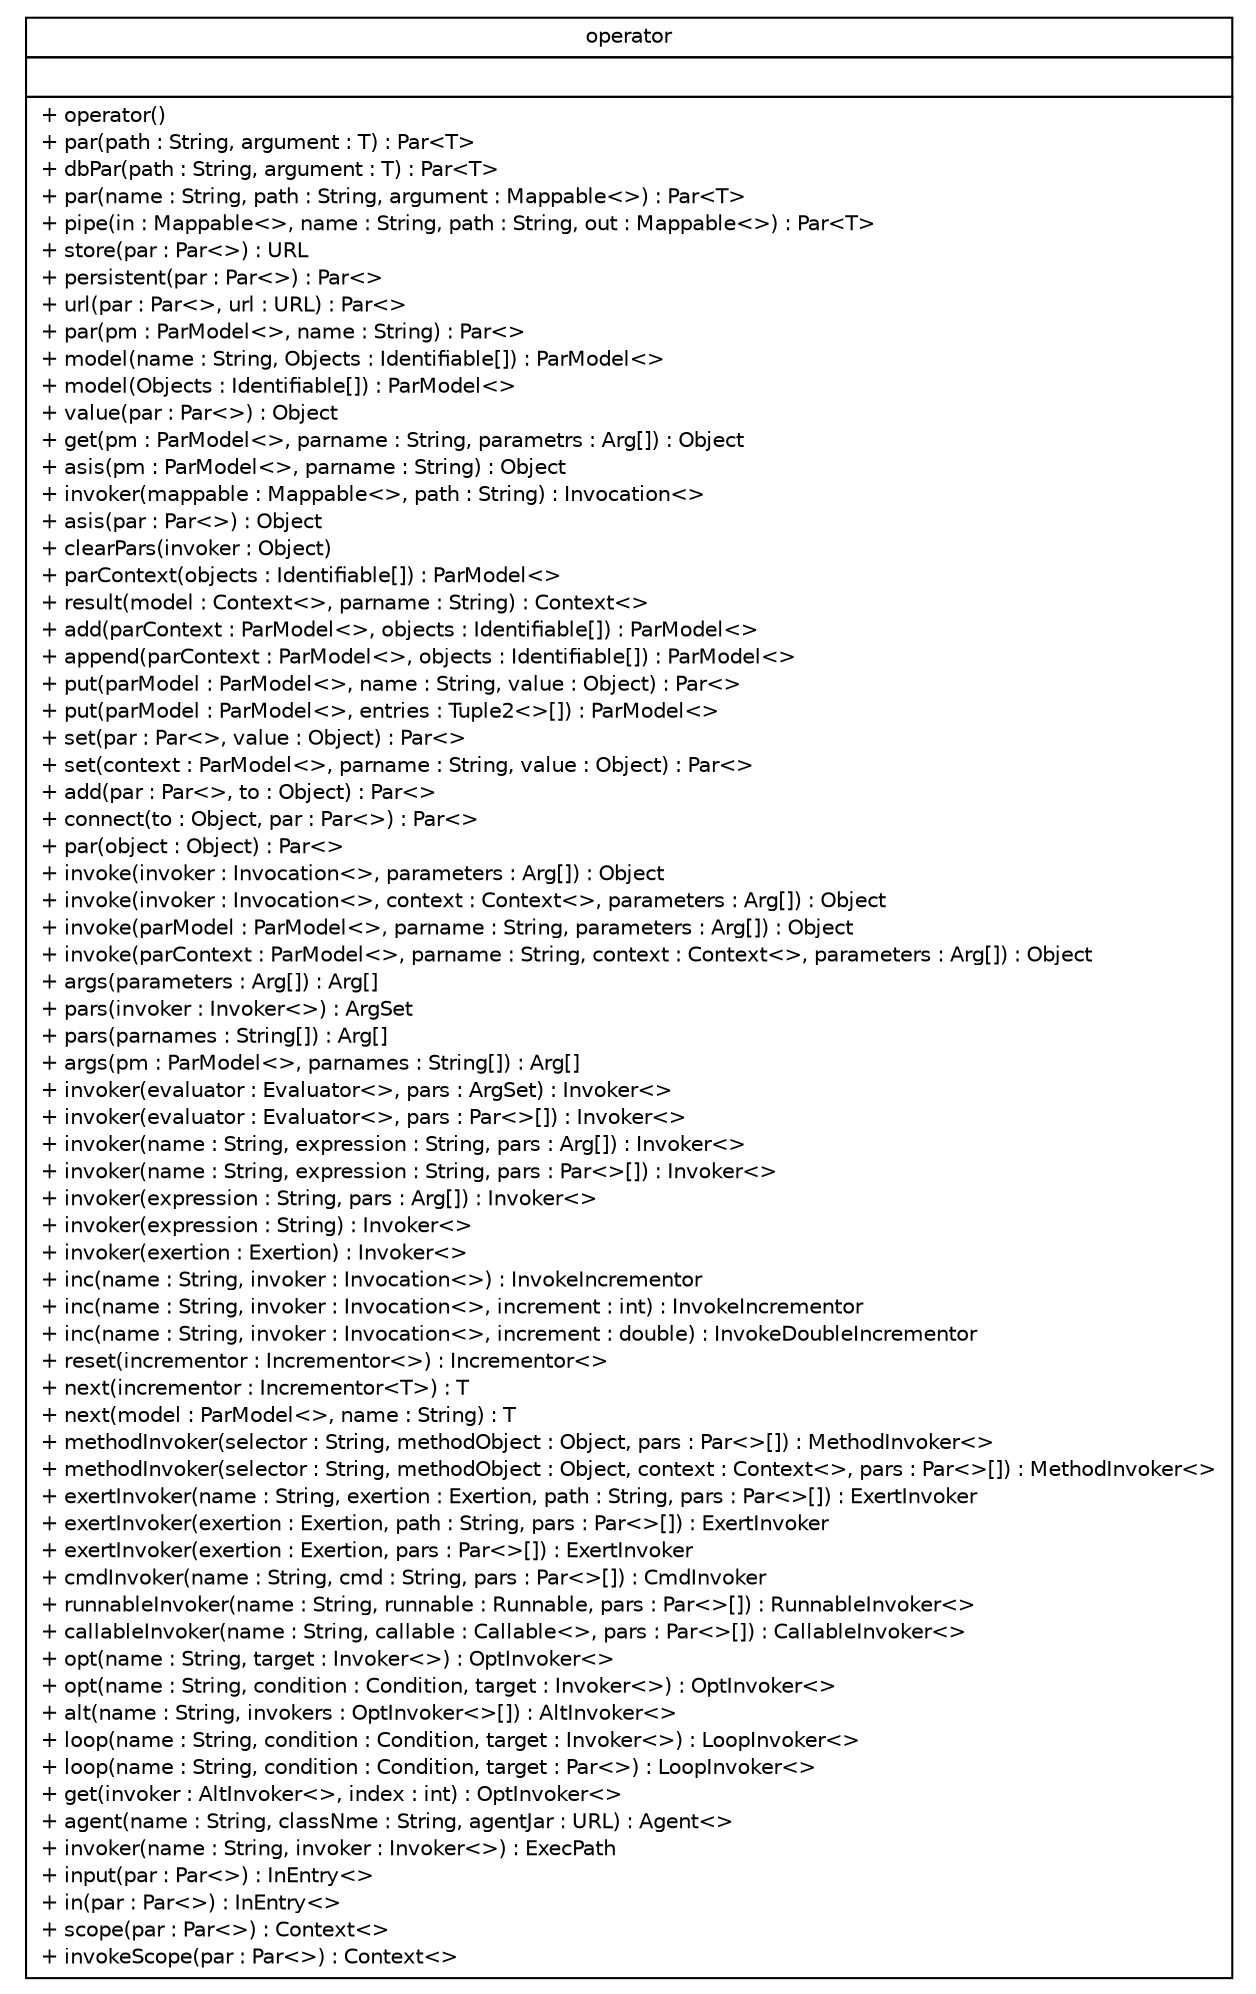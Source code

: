 #!/usr/local/bin/dot
#
# Class diagram 
# Generated by UMLGraph version R5_6 (http://www.umlgraph.org/)
#

digraph G {
	edge [fontname="Helvetica",fontsize=10,labelfontname="Helvetica",labelfontsize=10];
	node [fontname="Helvetica",fontsize=10,shape=plaintext];
	nodesep=0.25;
	ranksep=0.5;
	// sorcer.po.operator
	c49634 [label=<<table title="sorcer.po.operator" border="0" cellborder="1" cellspacing="0" cellpadding="2" port="p" href="./operator.html">
		<tr><td><table border="0" cellspacing="0" cellpadding="1">
<tr><td align="center" balign="center"> operator </td></tr>
		</table></td></tr>
		<tr><td><table border="0" cellspacing="0" cellpadding="1">
<tr><td align="left" balign="left">  </td></tr>
		</table></td></tr>
		<tr><td><table border="0" cellspacing="0" cellpadding="1">
<tr><td align="left" balign="left"> + operator() </td></tr>
<tr><td align="left" balign="left"> + par(path : String, argument : T) : Par&lt;T&gt; </td></tr>
<tr><td align="left" balign="left"> + dbPar(path : String, argument : T) : Par&lt;T&gt; </td></tr>
<tr><td align="left" balign="left"> + par(name : String, path : String, argument : Mappable&lt;&gt;) : Par&lt;T&gt; </td></tr>
<tr><td align="left" balign="left"> + pipe(in : Mappable&lt;&gt;, name : String, path : String, out : Mappable&lt;&gt;) : Par&lt;T&gt; </td></tr>
<tr><td align="left" balign="left"> + store(par : Par&lt;&gt;) : URL </td></tr>
<tr><td align="left" balign="left"> + persistent(par : Par&lt;&gt;) : Par&lt;&gt; </td></tr>
<tr><td align="left" balign="left"> + url(par : Par&lt;&gt;, url : URL) : Par&lt;&gt; </td></tr>
<tr><td align="left" balign="left"> + par(pm : ParModel&lt;&gt;, name : String) : Par&lt;&gt; </td></tr>
<tr><td align="left" balign="left"> + model(name : String, Objects : Identifiable[]) : ParModel&lt;&gt; </td></tr>
<tr><td align="left" balign="left"> + model(Objects : Identifiable[]) : ParModel&lt;&gt; </td></tr>
<tr><td align="left" balign="left"> + value(par : Par&lt;&gt;) : Object </td></tr>
<tr><td align="left" balign="left"> + get(pm : ParModel&lt;&gt;, parname : String, parametrs : Arg[]) : Object </td></tr>
<tr><td align="left" balign="left"> + asis(pm : ParModel&lt;&gt;, parname : String) : Object </td></tr>
<tr><td align="left" balign="left"> + invoker(mappable : Mappable&lt;&gt;, path : String) : Invocation&lt;&gt; </td></tr>
<tr><td align="left" balign="left"> + asis(par : Par&lt;&gt;) : Object </td></tr>
<tr><td align="left" balign="left"> + clearPars(invoker : Object) </td></tr>
<tr><td align="left" balign="left"> + parContext(objects : Identifiable[]) : ParModel&lt;&gt; </td></tr>
<tr><td align="left" balign="left"> + result(model : Context&lt;&gt;, parname : String) : Context&lt;&gt; </td></tr>
<tr><td align="left" balign="left"> + add(parContext : ParModel&lt;&gt;, objects : Identifiable[]) : ParModel&lt;&gt; </td></tr>
<tr><td align="left" balign="left"> + append(parContext : ParModel&lt;&gt;, objects : Identifiable[]) : ParModel&lt;&gt; </td></tr>
<tr><td align="left" balign="left"> + put(parModel : ParModel&lt;&gt;, name : String, value : Object) : Par&lt;&gt; </td></tr>
<tr><td align="left" balign="left"> + put(parModel : ParModel&lt;&gt;, entries : Tuple2&lt;&gt;[]) : ParModel&lt;&gt; </td></tr>
<tr><td align="left" balign="left"> + set(par : Par&lt;&gt;, value : Object) : Par&lt;&gt; </td></tr>
<tr><td align="left" balign="left"> + set(context : ParModel&lt;&gt;, parname : String, value : Object) : Par&lt;&gt; </td></tr>
<tr><td align="left" balign="left"> + add(par : Par&lt;&gt;, to : Object) : Par&lt;&gt; </td></tr>
<tr><td align="left" balign="left"> + connect(to : Object, par : Par&lt;&gt;) : Par&lt;&gt; </td></tr>
<tr><td align="left" balign="left"> + par(object : Object) : Par&lt;&gt; </td></tr>
<tr><td align="left" balign="left"> + invoke(invoker : Invocation&lt;&gt;, parameters : Arg[]) : Object </td></tr>
<tr><td align="left" balign="left"> + invoke(invoker : Invocation&lt;&gt;, context : Context&lt;&gt;, parameters : Arg[]) : Object </td></tr>
<tr><td align="left" balign="left"> + invoke(parModel : ParModel&lt;&gt;, parname : String, parameters : Arg[]) : Object </td></tr>
<tr><td align="left" balign="left"> + invoke(parContext : ParModel&lt;&gt;, parname : String, context : Context&lt;&gt;, parameters : Arg[]) : Object </td></tr>
<tr><td align="left" balign="left"> + args(parameters : Arg[]) : Arg[] </td></tr>
<tr><td align="left" balign="left"> + pars(invoker : Invoker&lt;&gt;) : ArgSet </td></tr>
<tr><td align="left" balign="left"> + pars(parnames : String[]) : Arg[] </td></tr>
<tr><td align="left" balign="left"> + args(pm : ParModel&lt;&gt;, parnames : String[]) : Arg[] </td></tr>
<tr><td align="left" balign="left"> + invoker(evaluator : Evaluator&lt;&gt;, pars : ArgSet) : Invoker&lt;&gt; </td></tr>
<tr><td align="left" balign="left"> + invoker(evaluator : Evaluator&lt;&gt;, pars : Par&lt;&gt;[]) : Invoker&lt;&gt; </td></tr>
<tr><td align="left" balign="left"> + invoker(name : String, expression : String, pars : Arg[]) : Invoker&lt;&gt; </td></tr>
<tr><td align="left" balign="left"> + invoker(name : String, expression : String, pars : Par&lt;&gt;[]) : Invoker&lt;&gt; </td></tr>
<tr><td align="left" balign="left"> + invoker(expression : String, pars : Arg[]) : Invoker&lt;&gt; </td></tr>
<tr><td align="left" balign="left"> + invoker(expression : String) : Invoker&lt;&gt; </td></tr>
<tr><td align="left" balign="left"> + invoker(exertion : Exertion) : Invoker&lt;&gt; </td></tr>
<tr><td align="left" balign="left"> + inc(name : String, invoker : Invocation&lt;&gt;) : InvokeIncrementor </td></tr>
<tr><td align="left" balign="left"> + inc(name : String, invoker : Invocation&lt;&gt;, increment : int) : InvokeIncrementor </td></tr>
<tr><td align="left" balign="left"> + inc(name : String, invoker : Invocation&lt;&gt;, increment : double) : InvokeDoubleIncrementor </td></tr>
<tr><td align="left" balign="left"> + reset(incrementor : Incrementor&lt;&gt;) : Incrementor&lt;&gt; </td></tr>
<tr><td align="left" balign="left"> + next(incrementor : Incrementor&lt;T&gt;) : T </td></tr>
<tr><td align="left" balign="left"> + next(model : ParModel&lt;&gt;, name : String) : T </td></tr>
<tr><td align="left" balign="left"> + methodInvoker(selector : String, methodObject : Object, pars : Par&lt;&gt;[]) : MethodInvoker&lt;&gt; </td></tr>
<tr><td align="left" balign="left"> + methodInvoker(selector : String, methodObject : Object, context : Context&lt;&gt;, pars : Par&lt;&gt;[]) : MethodInvoker&lt;&gt; </td></tr>
<tr><td align="left" balign="left"> + exertInvoker(name : String, exertion : Exertion, path : String, pars : Par&lt;&gt;[]) : ExertInvoker </td></tr>
<tr><td align="left" balign="left"> + exertInvoker(exertion : Exertion, path : String, pars : Par&lt;&gt;[]) : ExertInvoker </td></tr>
<tr><td align="left" balign="left"> + exertInvoker(exertion : Exertion, pars : Par&lt;&gt;[]) : ExertInvoker </td></tr>
<tr><td align="left" balign="left"> + cmdInvoker(name : String, cmd : String, pars : Par&lt;&gt;[]) : CmdInvoker </td></tr>
<tr><td align="left" balign="left"> + runnableInvoker(name : String, runnable : Runnable, pars : Par&lt;&gt;[]) : RunnableInvoker&lt;&gt; </td></tr>
<tr><td align="left" balign="left"> + callableInvoker(name : String, callable : Callable&lt;&gt;, pars : Par&lt;&gt;[]) : CallableInvoker&lt;&gt; </td></tr>
<tr><td align="left" balign="left"> + opt(name : String, target : Invoker&lt;&gt;) : OptInvoker&lt;&gt; </td></tr>
<tr><td align="left" balign="left"> + opt(name : String, condition : Condition, target : Invoker&lt;&gt;) : OptInvoker&lt;&gt; </td></tr>
<tr><td align="left" balign="left"> + alt(name : String, invokers : OptInvoker&lt;&gt;[]) : AltInvoker&lt;&gt; </td></tr>
<tr><td align="left" balign="left"> + loop(name : String, condition : Condition, target : Invoker&lt;&gt;) : LoopInvoker&lt;&gt; </td></tr>
<tr><td align="left" balign="left"> + loop(name : String, condition : Condition, target : Par&lt;&gt;) : LoopInvoker&lt;&gt; </td></tr>
<tr><td align="left" balign="left"> + get(invoker : AltInvoker&lt;&gt;, index : int) : OptInvoker&lt;&gt; </td></tr>
<tr><td align="left" balign="left"> + agent(name : String, classNme : String, agentJar : URL) : Agent&lt;&gt; </td></tr>
<tr><td align="left" balign="left"> + invoker(name : String, invoker : Invoker&lt;&gt;) : ExecPath </td></tr>
<tr><td align="left" balign="left"> + input(par : Par&lt;&gt;) : InEntry&lt;&gt; </td></tr>
<tr><td align="left" balign="left"> + in(par : Par&lt;&gt;) : InEntry&lt;&gt; </td></tr>
<tr><td align="left" balign="left"> + scope(par : Par&lt;&gt;) : Context&lt;&gt; </td></tr>
<tr><td align="left" balign="left"> + invokeScope(par : Par&lt;&gt;) : Context&lt;&gt; </td></tr>
		</table></td></tr>
		</table>>, URL="./operator.html", fontname="Helvetica", fontcolor="black", fontsize=10.0];
}

